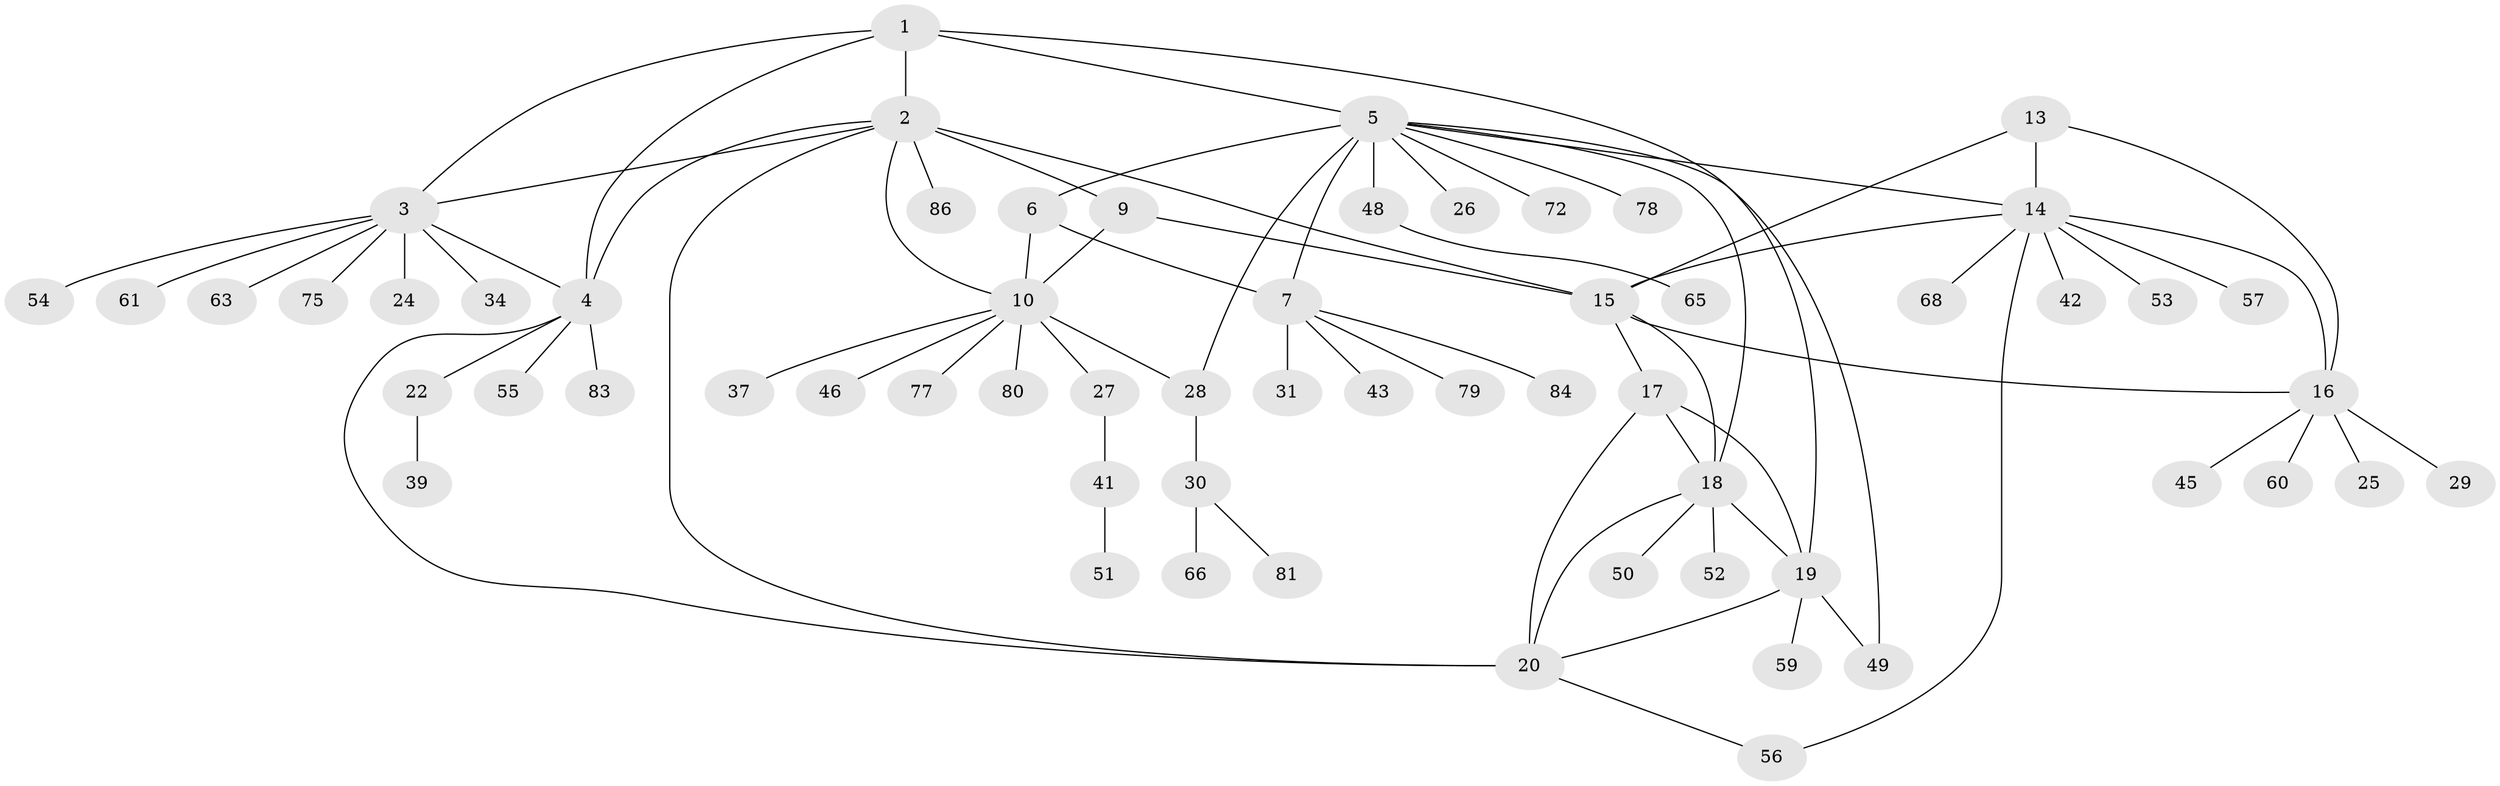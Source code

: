 // original degree distribution, {5: 0.04597701149425287, 6: 0.034482758620689655, 10: 0.022988505747126436, 8: 0.034482758620689655, 9: 0.011494252873563218, 3: 0.034482758620689655, 11: 0.011494252873563218, 4: 0.034482758620689655, 7: 0.034482758620689655, 1: 0.5517241379310345, 2: 0.1839080459770115}
// Generated by graph-tools (version 1.1) at 2025/42/03/06/25 10:42:15]
// undirected, 61 vertices, 82 edges
graph export_dot {
graph [start="1"]
  node [color=gray90,style=filled];
  1 [super="+67"];
  2 [super="+11"];
  3 [super="+36"];
  4 [super="+87"];
  5 [super="+8"];
  6 [super="+47"];
  7 [super="+82"];
  9 [super="+12"];
  10 [super="+32"];
  13 [super="+44"];
  14 [super="+21"];
  15 [super="+35"];
  16 [super="+40"];
  17 [super="+38"];
  18 [super="+23"];
  19 [super="+70"];
  20 [super="+76"];
  22;
  24 [super="+69"];
  25;
  26;
  27;
  28 [super="+62"];
  29;
  30 [super="+74"];
  31 [super="+33"];
  34;
  37;
  39 [super="+85"];
  41;
  42 [super="+73"];
  43;
  45;
  46;
  48 [super="+71"];
  49;
  50;
  51;
  52;
  53;
  54;
  55 [super="+58"];
  56;
  57;
  59;
  60;
  61 [super="+64"];
  63;
  65;
  66;
  68;
  72;
  75;
  77;
  78;
  79;
  80;
  81;
  83;
  84;
  86;
  1 -- 2;
  1 -- 3;
  1 -- 4;
  1 -- 5;
  1 -- 19;
  2 -- 3;
  2 -- 4;
  2 -- 15;
  2 -- 86;
  2 -- 9 [weight=2];
  2 -- 10;
  2 -- 20;
  3 -- 4;
  3 -- 24;
  3 -- 34;
  3 -- 54;
  3 -- 61;
  3 -- 63;
  3 -- 75;
  4 -- 20;
  4 -- 22;
  4 -- 55;
  4 -- 83;
  5 -- 6 [weight=2];
  5 -- 7 [weight=2];
  5 -- 18;
  5 -- 48;
  5 -- 72;
  5 -- 14;
  5 -- 78;
  5 -- 49;
  5 -- 26;
  5 -- 28;
  6 -- 7;
  6 -- 10;
  7 -- 31;
  7 -- 43;
  7 -- 79;
  7 -- 84;
  9 -- 10 [weight=2];
  9 -- 15;
  10 -- 27;
  10 -- 28;
  10 -- 37;
  10 -- 46;
  10 -- 77;
  10 -- 80;
  13 -- 14;
  13 -- 15;
  13 -- 16;
  14 -- 15;
  14 -- 16;
  14 -- 42;
  14 -- 53;
  14 -- 56;
  14 -- 57;
  14 -- 68;
  15 -- 16;
  15 -- 18;
  15 -- 17;
  16 -- 25;
  16 -- 29;
  16 -- 45;
  16 -- 60;
  17 -- 18;
  17 -- 19;
  17 -- 20;
  18 -- 19;
  18 -- 20;
  18 -- 50;
  18 -- 52;
  19 -- 20;
  19 -- 49;
  19 -- 59;
  20 -- 56;
  22 -- 39;
  27 -- 41;
  28 -- 30;
  30 -- 66;
  30 -- 81;
  41 -- 51;
  48 -- 65;
}
